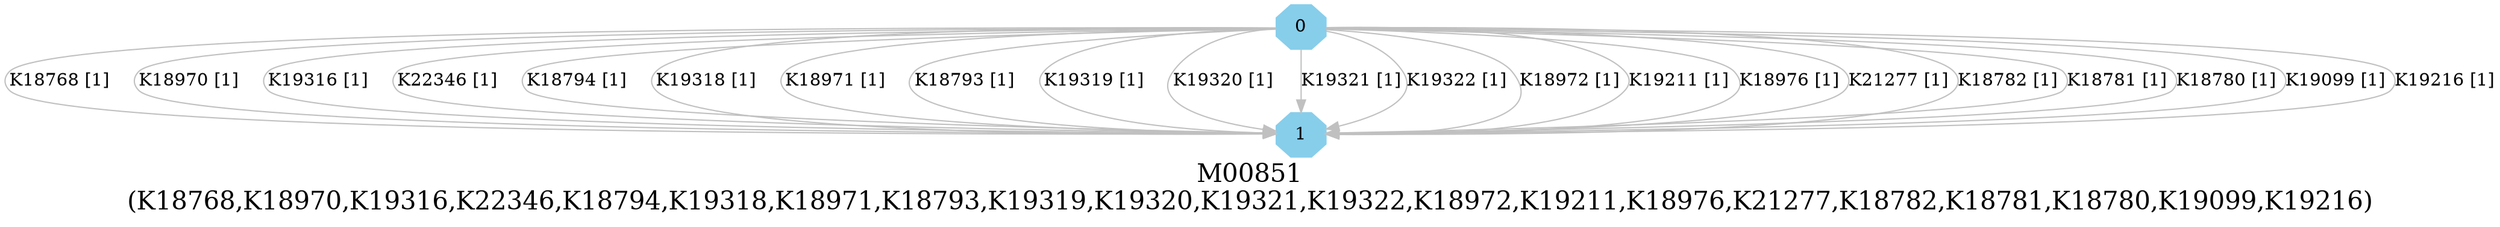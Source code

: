digraph G {
graph [label="M00851
(K18768,K18970,K19316,K22346,K18794,K19318,K18971,K18793,K19319,K19320,K19321,K19322,K18972,K19211,K18976,K21277,K18782,K18781,K18780,K19099,K19216)",fontsize=20];
node [shape=box,style=filled];
edge [len=3,color=grey];
{node [width=.3,height=.3,shape=octagon,style=filled,color=skyblue] 0 1 }
0 -> 1 [label="K18768 [1]"];
0 -> 1 [label="K18970 [1]"];
0 -> 1 [label="K19316 [1]"];
0 -> 1 [label="K22346 [1]"];
0 -> 1 [label="K18794 [1]"];
0 -> 1 [label="K19318 [1]"];
0 -> 1 [label="K18971 [1]"];
0 -> 1 [label="K18793 [1]"];
0 -> 1 [label="K19319 [1]"];
0 -> 1 [label="K19320 [1]"];
0 -> 1 [label="K19321 [1]"];
0 -> 1 [label="K19322 [1]"];
0 -> 1 [label="K18972 [1]"];
0 -> 1 [label="K19211 [1]"];
0 -> 1 [label="K18976 [1]"];
0 -> 1 [label="K21277 [1]"];
0 -> 1 [label="K18782 [1]"];
0 -> 1 [label="K18781 [1]"];
0 -> 1 [label="K18780 [1]"];
0 -> 1 [label="K19099 [1]"];
0 -> 1 [label="K19216 [1]"];
}